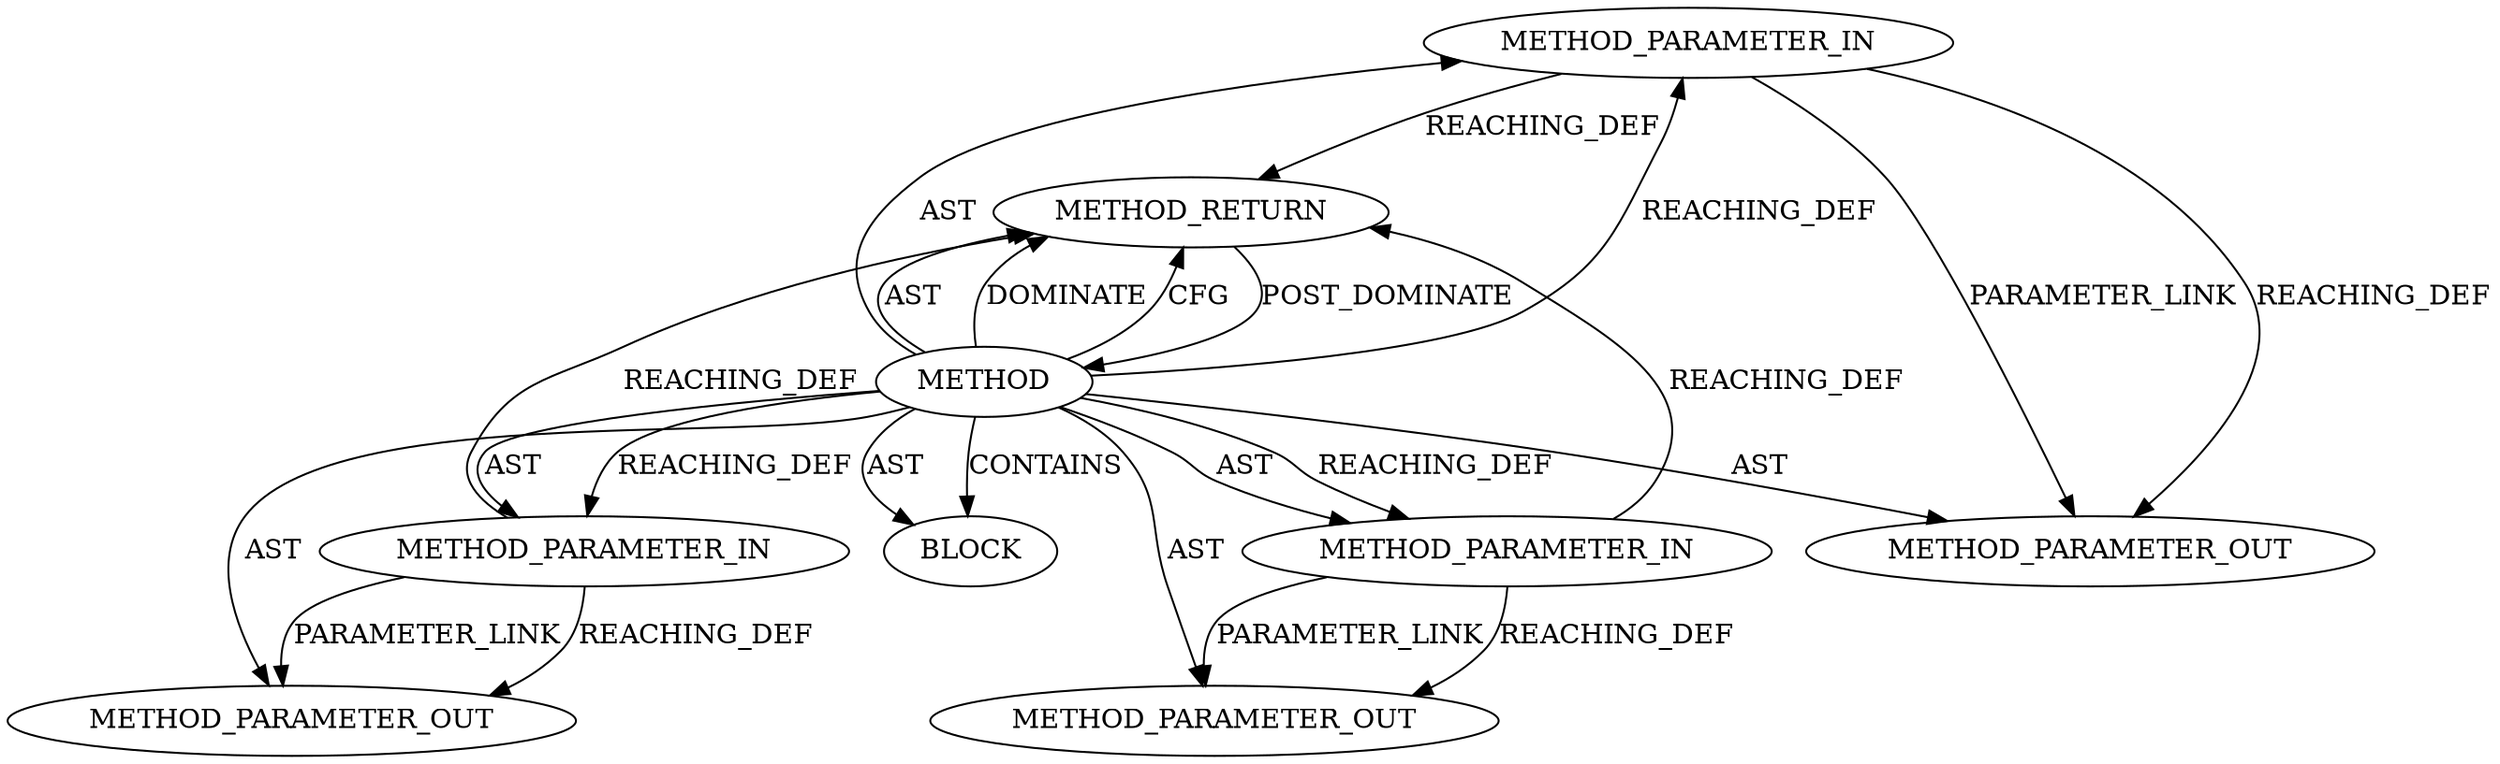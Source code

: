 digraph {
  26761 [label=METHOD_PARAMETER_IN ORDER=1 CODE="p1" IS_VARIADIC=false TYPE_FULL_NAME="ANY" EVALUATION_STRATEGY="BY_VALUE" INDEX=1 NAME="p1"]
  26763 [label=METHOD_PARAMETER_IN ORDER=3 CODE="p3" IS_VARIADIC=false TYPE_FULL_NAME="ANY" EVALUATION_STRATEGY="BY_VALUE" INDEX=3 NAME="p3"]
  27704 [label=METHOD_PARAMETER_OUT ORDER=3 CODE="p3" IS_VARIADIC=false TYPE_FULL_NAME="ANY" EVALUATION_STRATEGY="BY_VALUE" INDEX=3 NAME="p3"]
  26760 [label=METHOD AST_PARENT_TYPE="NAMESPACE_BLOCK" AST_PARENT_FULL_NAME="<global>" ORDER=0 CODE="<empty>" FULL_NAME="tls1_check_curve" IS_EXTERNAL=true FILENAME="<empty>" SIGNATURE="" NAME="tls1_check_curve"]
  27703 [label=METHOD_PARAMETER_OUT ORDER=2 CODE="p2" IS_VARIADIC=false TYPE_FULL_NAME="ANY" EVALUATION_STRATEGY="BY_VALUE" INDEX=2 NAME="p2"]
  26762 [label=METHOD_PARAMETER_IN ORDER=2 CODE="p2" IS_VARIADIC=false TYPE_FULL_NAME="ANY" EVALUATION_STRATEGY="BY_VALUE" INDEX=2 NAME="p2"]
  26764 [label=BLOCK ORDER=1 ARGUMENT_INDEX=1 CODE="<empty>" TYPE_FULL_NAME="ANY"]
  26765 [label=METHOD_RETURN ORDER=2 CODE="RET" TYPE_FULL_NAME="ANY" EVALUATION_STRATEGY="BY_VALUE"]
  27702 [label=METHOD_PARAMETER_OUT ORDER=1 CODE="p1" IS_VARIADIC=false TYPE_FULL_NAME="ANY" EVALUATION_STRATEGY="BY_VALUE" INDEX=1 NAME="p1"]
  26763 -> 27704 [label=PARAMETER_LINK ]
  26763 -> 27704 [label=REACHING_DEF VARIABLE="p3"]
  26763 -> 26765 [label=REACHING_DEF VARIABLE="p3"]
  26765 -> 26760 [label=POST_DOMINATE ]
  26760 -> 26765 [label=AST ]
  26760 -> 26761 [label=AST ]
  26760 -> 27704 [label=AST ]
  26760 -> 26761 [label=REACHING_DEF VARIABLE=""]
  26760 -> 26764 [label=AST ]
  26761 -> 26765 [label=REACHING_DEF VARIABLE="p1"]
  26760 -> 26764 [label=CONTAINS ]
  26760 -> 26763 [label=AST ]
  26760 -> 26762 [label=AST ]
  26762 -> 26765 [label=REACHING_DEF VARIABLE="p2"]
  26762 -> 27703 [label=PARAMETER_LINK ]
  26760 -> 26763 [label=REACHING_DEF VARIABLE=""]
  26760 -> 27703 [label=AST ]
  26761 -> 27702 [label=PARAMETER_LINK ]
  26762 -> 27703 [label=REACHING_DEF VARIABLE="p2"]
  26760 -> 26765 [label=DOMINATE ]
  26761 -> 27702 [label=REACHING_DEF VARIABLE="p1"]
  26760 -> 26765 [label=CFG ]
  26760 -> 27702 [label=AST ]
  26760 -> 26762 [label=REACHING_DEF VARIABLE=""]
}
